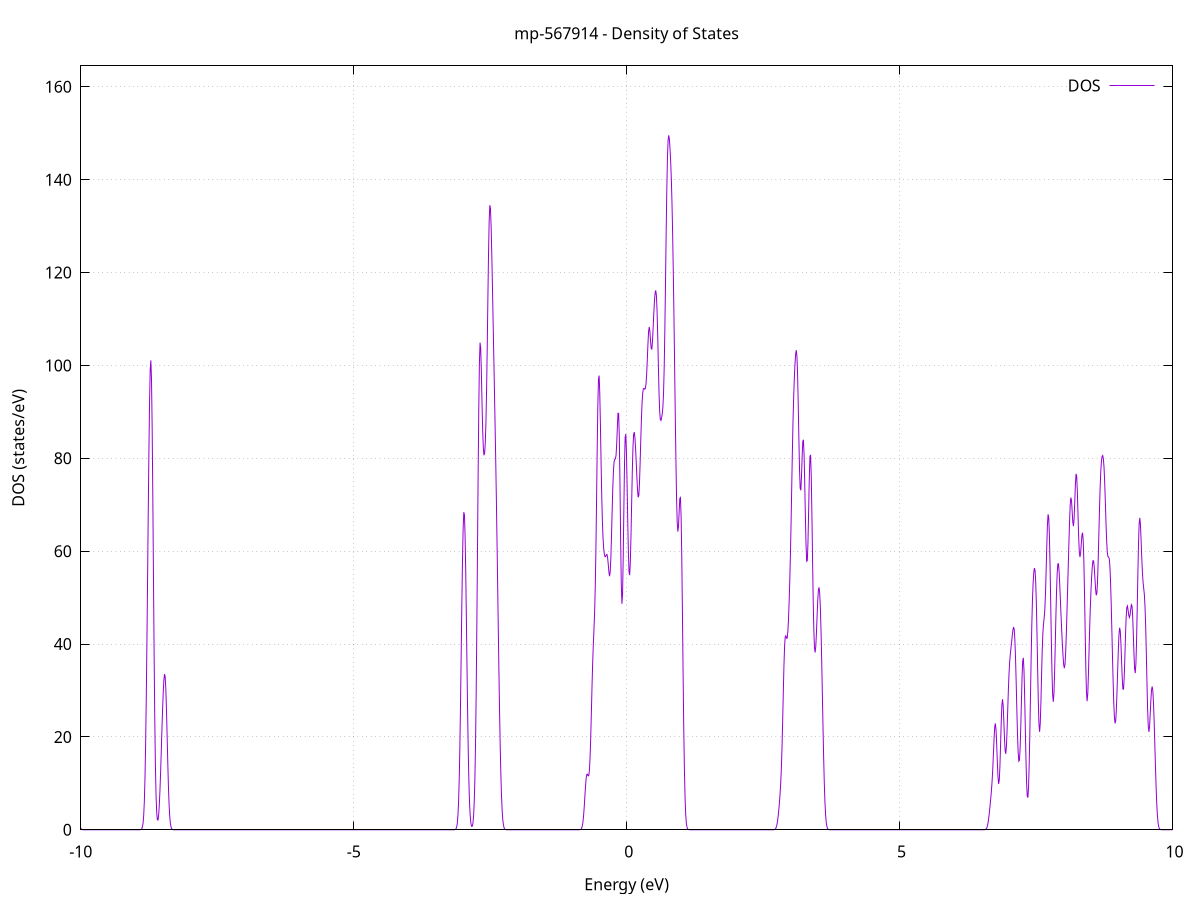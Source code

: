 set title 'mp-567914 - Density of States'
set xlabel 'Energy (eV)'
set ylabel 'DOS (states/eV)'
set grid
set xrange [-10:10]
set yrange [0:164.500]
set xzeroaxis lt -1
set terminal png size 800,600
set output 'mp-567914_dos_gnuplot.png'
plot '-' using 1:2 with lines title 'DOS'
-13.103100 0.000000
-13.091200 0.000000
-13.079300 0.000000
-13.067400 0.000000
-13.055500 0.000000
-13.043500 0.000000
-13.031600 0.000000
-13.019700 0.000000
-13.007800 0.000000
-12.995900 0.000000
-12.983900 0.000000
-12.972000 0.000000
-12.960100 0.000000
-12.948200 0.000000
-12.936300 0.000000
-12.924300 0.000000
-12.912400 0.000000
-12.900500 0.000000
-12.888600 0.000000
-12.876700 0.000000
-12.864700 0.000000
-12.852800 0.000000
-12.840900 0.000000
-12.829000 0.000000
-12.817100 0.000000
-12.805200 0.000000
-12.793200 0.000000
-12.781300 0.000000
-12.769400 0.000000
-12.757500 0.000000
-12.745600 0.000000
-12.733600 0.000000
-12.721700 0.000000
-12.709800 0.000000
-12.697900 0.000000
-12.686000 0.000000
-12.674000 0.000000
-12.662100 0.000000
-12.650200 0.000000
-12.638300 0.000000
-12.626400 0.000000
-12.614400 0.000000
-12.602500 0.000000
-12.590600 0.000000
-12.578700 0.000000
-12.566800 0.000000
-12.554800 0.000000
-12.542900 0.000000
-12.531000 0.000000
-12.519100 0.000000
-12.507200 0.000000
-12.495200 0.000000
-12.483300 0.000000
-12.471400 0.000000
-12.459500 0.000000
-12.447600 0.000000
-12.435600 0.000000
-12.423700 0.000000
-12.411800 0.000000
-12.399900 0.000000
-12.388000 0.000000
-12.376000 0.000000
-12.364100 0.000000
-12.352200 0.000000
-12.340300 0.000000
-12.328400 0.000000
-12.316400 0.000000
-12.304500 0.000000
-12.292600 0.000000
-12.280700 0.000000
-12.268800 0.000000
-12.256800 0.000000
-12.244900 0.000000
-12.233000 0.000000
-12.221100 0.000000
-12.209200 0.000000
-12.197300 0.000000
-12.185300 0.000100
-12.173400 0.000500
-12.161500 0.002400
-12.149600 0.009400
-12.137700 0.033400
-12.125700 0.106800
-12.113800 0.307000
-12.101900 0.795000
-12.090000 1.855900
-12.078100 3.910000
-12.066100 7.439600
-12.054200 12.793400
-12.042300 19.893600
-12.030400 27.981400
-12.018500 35.603800
-12.006500 40.976100
-11.994600 42.639700
-11.982700 40.096500
-11.970800 34.049300
-11.958900 26.090900
-11.946900 18.030000
-11.935000 11.245000
-11.923100 6.387000
-11.911200 3.493700
-11.899300 2.355000
-11.887300 2.912200
-11.875400 5.537800
-11.863500 11.107000
-11.851600 20.791700
-11.839700 35.530900
-11.827700 55.255400
-11.815800 78.173700
-11.803900 100.599000
-11.792000 117.704600
-11.780100 125.129900
-11.768100 120.754000
-11.756200 105.670500
-11.744300 83.756900
-11.732400 60.061300
-11.720500 38.920400
-11.708500 22.766400
-11.696600 12.008800
-11.684700 5.706700
-11.672800 2.441100
-11.660900 0.939200
-11.648900 0.324800
-11.637000 0.100900
-11.625100 0.028100
-11.613200 0.007000
-11.601300 0.001600
-11.589400 0.000300
-11.577400 0.000100
-11.565500 0.000000
-11.553600 0.000000
-11.541700 0.000000
-11.529800 0.000000
-11.517800 0.000000
-11.505900 0.000000
-11.494000 0.000000
-11.482100 0.000000
-11.470200 0.000000
-11.458200 0.000000
-11.446300 0.000000
-11.434400 0.000000
-11.422500 0.000000
-11.410600 0.000000
-11.398600 0.000000
-11.386700 0.000000
-11.374800 0.000000
-11.362900 0.000000
-11.351000 0.000000
-11.339000 0.000000
-11.327100 0.000000
-11.315200 0.000000
-11.303300 0.000000
-11.291400 0.000000
-11.279400 0.000000
-11.267500 0.000000
-11.255600 0.000000
-11.243700 0.000000
-11.231800 0.000000
-11.219800 0.000000
-11.207900 0.000000
-11.196000 0.000000
-11.184100 0.000000
-11.172200 0.000000
-11.160200 0.000000
-11.148300 0.000000
-11.136400 0.000000
-11.124500 0.000000
-11.112600 0.000000
-11.100600 0.000000
-11.088700 0.000000
-11.076800 0.000000
-11.064900 0.000000
-11.053000 0.000000
-11.041000 0.000000
-11.029100 0.000000
-11.017200 0.000000
-11.005300 0.000000
-10.993400 0.000000
-10.981500 0.000000
-10.969500 0.000000
-10.957600 0.000000
-10.945700 0.000000
-10.933800 0.000000
-10.921900 0.000000
-10.909900 0.000000
-10.898000 0.000000
-10.886100 0.000000
-10.874200 0.000000
-10.862300 0.000000
-10.850300 0.000000
-10.838400 0.000000
-10.826500 0.000000
-10.814600 0.000000
-10.802700 0.000000
-10.790700 0.000000
-10.778800 0.000000
-10.766900 0.000000
-10.755000 0.000000
-10.743100 0.000000
-10.731100 0.000000
-10.719200 0.000000
-10.707300 0.000000
-10.695400 0.000000
-10.683500 0.000000
-10.671500 0.000000
-10.659600 0.000000
-10.647700 0.000000
-10.635800 0.000000
-10.623900 0.000000
-10.611900 0.000000
-10.600000 0.000000
-10.588100 0.000000
-10.576200 0.000100
-10.564300 0.000300
-10.552300 0.001400
-10.540400 0.006100
-10.528500 0.024300
-10.516600 0.087100
-10.504700 0.280500
-10.492700 0.814500
-10.480800 2.132200
-10.468900 5.036100
-10.457000 10.741500
-10.445100 20.715800
-10.433100 36.188600
-10.421200 57.399200
-10.409300 82.924500
-10.397400 109.570000
-10.385500 133.100600
-10.373600 149.584700
-10.361600 156.709100
-10.349700 154.453700
-10.337800 144.941400
-10.325900 131.705700
-10.314000 118.748800
-10.302000 109.667700
-10.290100 106.990100
-10.278200 111.762700
-10.266300 123.355600
-10.254400 139.453000
-10.242400 156.336100
-10.230500 169.683400
-10.218600 175.945300
-10.206700 173.868600
-10.194800 165.303600
-10.182800 154.534500
-10.170900 146.166200
-10.159000 142.612100
-10.147100 142.676100
-10.135200 142.176800
-10.123200 136.312600
-10.111300 122.345200
-10.099400 101.003900
-10.087500 75.912600
-10.075600 51.636400
-10.063600 31.678900
-10.051700 17.492000
-10.039800 8.681000
-10.027900 3.868400
-10.016000 1.546800
-10.004000 0.554700
-9.992100 0.178300
-9.980200 0.051400
-9.968300 0.013200
-9.956400 0.003100
-9.944400 0.000600
-9.932500 0.000100
-9.920600 0.000000
-9.908700 0.000000
-9.896800 0.000000
-9.884800 0.000000
-9.872900 0.000000
-9.861000 0.000000
-9.849100 0.000000
-9.837200 0.000000
-9.825200 0.000000
-9.813300 0.000000
-9.801400 0.000000
-9.789500 0.000000
-9.777600 0.000000
-9.765700 0.000000
-9.753700 0.000000
-9.741800 0.000000
-9.729900 0.000000
-9.718000 0.000000
-9.706100 0.000000
-9.694100 0.000000
-9.682200 0.000000
-9.670300 0.000000
-9.658400 0.000000
-9.646500 0.000000
-9.634500 0.000000
-9.622600 0.000000
-9.610700 0.000000
-9.598800 0.000000
-9.586900 0.000000
-9.574900 0.000000
-9.563000 0.000000
-9.551100 0.000000
-9.539200 0.000000
-9.527300 0.000000
-9.515300 0.000000
-9.503400 0.000000
-9.491500 0.000000
-9.479600 0.000000
-9.467700 0.000000
-9.455700 0.000000
-9.443800 0.000000
-9.431900 0.000000
-9.420000 0.000000
-9.408100 0.000000
-9.396100 0.000000
-9.384200 0.000000
-9.372300 0.000000
-9.360400 0.000000
-9.348500 0.000000
-9.336500 0.000000
-9.324600 0.000000
-9.312700 0.000000
-9.300800 0.000000
-9.288900 0.000000
-9.276900 0.000000
-9.265000 0.000000
-9.253100 0.000000
-9.241200 0.000000
-9.229300 0.000000
-9.217300 0.000000
-9.205400 0.000000
-9.193500 0.000000
-9.181600 0.000000
-9.169700 0.000000
-9.157800 0.000000
-9.145800 0.000000
-9.133900 0.000000
-9.122000 0.000000
-9.110100 0.000000
-9.098200 0.000000
-9.086200 0.000000
-9.074300 0.000000
-9.062400 0.000000
-9.050500 0.000000
-9.038600 0.000000
-9.026600 0.000000
-9.014700 0.000000
-9.002800 0.000000
-8.990900 0.000000
-8.979000 0.000000
-8.967000 0.000000
-8.955100 0.000100
-8.943200 0.000300
-8.931300 0.001300
-8.919400 0.005600
-8.907400 0.020800
-8.895500 0.069500
-8.883600 0.208800
-8.871700 0.565200
-8.859800 1.379600
-8.847800 3.044900
-8.835900 6.096000
-8.824000 11.115300
-8.812100 18.552600
-8.800200 28.519700
-8.788200 40.667600
-8.776300 54.214100
-8.764400 68.090200
-8.752500 81.080800
-8.740600 91.864700
-8.728600 99.005200
-8.716700 101.081500
-8.704800 97.096300
-8.692900 87.039200
-8.681000 72.229600
-8.669000 55.096600
-8.657100 38.409200
-8.645200 24.365400
-8.633300 14.037200
-8.621400 7.388100
-8.609400 3.711900
-8.597500 2.159900
-8.585600 2.094800
-8.573700 3.189900
-8.561800 5.334100
-8.549900 8.456500
-8.537900 12.385000
-8.526000 16.810700
-8.514100 21.354800
-8.502200 25.655600
-8.490300 29.381200
-8.478300 32.159700
-8.466400 33.530200
-8.454500 33.033200
-8.442600 30.443100
-8.430700 25.989700
-8.418700 20.383800
-8.406800 14.592100
-8.394900 9.487800
-8.383000 5.582700
-8.371100 2.964500
-8.359100 1.417800
-8.347200 0.609700
-8.335300 0.235500
-8.323400 0.081600
-8.311500 0.025300
-8.299500 0.007100
-8.287600 0.001800
-8.275700 0.000400
-8.263800 0.000100
-8.251900 0.000000
-8.239900 0.000000
-8.228000 0.000000
-8.216100 0.000000
-8.204200 0.000000
-8.192300 0.000000
-8.180300 0.000000
-8.168400 0.000000
-8.156500 0.000000
-8.144600 0.000000
-8.132700 0.000000
-8.120700 0.000000
-8.108800 0.000000
-8.096900 0.000000
-8.085000 0.000000
-8.073100 0.000000
-8.061100 0.000000
-8.049200 0.000000
-8.037300 0.000000
-8.025400 0.000000
-8.013500 0.000000
-8.001500 0.000000
-7.989600 0.000000
-7.977700 0.000000
-7.965800 0.000000
-7.953900 0.000000
-7.941900 0.000000
-7.930000 0.000000
-7.918100 0.000000
-7.906200 0.000000
-7.894300 0.000000
-7.882400 0.000000
-7.870400 0.000000
-7.858500 0.000000
-7.846600 0.000000
-7.834700 0.000000
-7.822800 0.000000
-7.810800 0.000000
-7.798900 0.000000
-7.787000 0.000000
-7.775100 0.000000
-7.763200 0.000000
-7.751200 0.000000
-7.739300 0.000000
-7.727400 0.000000
-7.715500 0.000000
-7.703600 0.000000
-7.691600 0.000000
-7.679700 0.000000
-7.667800 0.000000
-7.655900 0.000000
-7.644000 0.000000
-7.632000 0.000000
-7.620100 0.000000
-7.608200 0.000000
-7.596300 0.000000
-7.584400 0.000000
-7.572400 0.000000
-7.560500 0.000000
-7.548600 0.000000
-7.536700 0.000000
-7.524800 0.000000
-7.512800 0.000000
-7.500900 0.000000
-7.489000 0.000000
-7.477100 0.000000
-7.465200 0.000000
-7.453200 0.000000
-7.441300 0.000000
-7.429400 0.000000
-7.417500 0.000000
-7.405600 0.000000
-7.393600 0.000000
-7.381700 0.000000
-7.369800 0.000000
-7.357900 0.000000
-7.346000 0.000000
-7.334000 0.000000
-7.322100 0.000000
-7.310200 0.000000
-7.298300 0.000000
-7.286400 0.000000
-7.274500 0.000000
-7.262500 0.000000
-7.250600 0.000000
-7.238700 0.000000
-7.226800 0.000000
-7.214900 0.000000
-7.202900 0.000000
-7.191000 0.000000
-7.179100 0.000000
-7.167200 0.000000
-7.155300 0.000000
-7.143300 0.000000
-7.131400 0.000000
-7.119500 0.000000
-7.107600 0.000000
-7.095700 0.000000
-7.083700 0.000000
-7.071800 0.000000
-7.059900 0.000000
-7.048000 0.000000
-7.036100 0.000000
-7.024100 0.000000
-7.012200 0.000000
-7.000300 0.000000
-6.988400 0.000000
-6.976500 0.000000
-6.964500 0.000000
-6.952600 0.000000
-6.940700 0.000000
-6.928800 0.000000
-6.916900 0.000000
-6.904900 0.000000
-6.893000 0.000000
-6.881100 0.000000
-6.869200 0.000000
-6.857300 0.000000
-6.845300 0.000000
-6.833400 0.000000
-6.821500 0.000000
-6.809600 0.000000
-6.797700 0.000000
-6.785700 0.000000
-6.773800 0.000000
-6.761900 0.000000
-6.750000 0.000000
-6.738100 0.000000
-6.726100 0.000000
-6.714200 0.000000
-6.702300 0.000000
-6.690400 0.000000
-6.678500 0.000000
-6.666600 0.000000
-6.654600 0.000000
-6.642700 0.000000
-6.630800 0.000000
-6.618900 0.000000
-6.607000 0.000000
-6.595000 0.000000
-6.583100 0.000000
-6.571200 0.000000
-6.559300 0.000000
-6.547400 0.000000
-6.535400 0.000000
-6.523500 0.000000
-6.511600 0.000000
-6.499700 0.000000
-6.487800 0.000000
-6.475800 0.000000
-6.463900 0.000000
-6.452000 0.000000
-6.440100 0.000000
-6.428200 0.000000
-6.416200 0.000000
-6.404300 0.000000
-6.392400 0.000000
-6.380500 0.000000
-6.368600 0.000000
-6.356600 0.000000
-6.344700 0.000000
-6.332800 0.000000
-6.320900 0.000000
-6.309000 0.000000
-6.297000 0.000000
-6.285100 0.000000
-6.273200 0.000000
-6.261300 0.000000
-6.249400 0.000000
-6.237400 0.000000
-6.225500 0.000000
-6.213600 0.000000
-6.201700 0.000000
-6.189800 0.000000
-6.177800 0.000000
-6.165900 0.000000
-6.154000 0.000000
-6.142100 0.000000
-6.130200 0.000000
-6.118200 0.000000
-6.106300 0.000000
-6.094400 0.000000
-6.082500 0.000000
-6.070600 0.000000
-6.058700 0.000000
-6.046700 0.000000
-6.034800 0.000000
-6.022900 0.000000
-6.011000 0.000000
-5.999100 0.000000
-5.987100 0.000000
-5.975200 0.000000
-5.963300 0.000000
-5.951400 0.000000
-5.939500 0.000000
-5.927500 0.000000
-5.915600 0.000000
-5.903700 0.000000
-5.891800 0.000000
-5.879900 0.000000
-5.867900 0.000000
-5.856000 0.000000
-5.844100 0.000000
-5.832200 0.000000
-5.820300 0.000000
-5.808300 0.000000
-5.796400 0.000000
-5.784500 0.000000
-5.772600 0.000000
-5.760700 0.000000
-5.748700 0.000000
-5.736800 0.000000
-5.724900 0.000000
-5.713000 0.000000
-5.701100 0.000000
-5.689100 0.000000
-5.677200 0.000000
-5.665300 0.000000
-5.653400 0.000000
-5.641500 0.000000
-5.629500 0.000000
-5.617600 0.000000
-5.605700 0.000000
-5.593800 0.000000
-5.581900 0.000000
-5.569900 0.000000
-5.558000 0.000000
-5.546100 0.000000
-5.534200 0.000000
-5.522300 0.000000
-5.510300 0.000000
-5.498400 0.000000
-5.486500 0.000000
-5.474600 0.000000
-5.462700 0.000000
-5.450800 0.000000
-5.438800 0.000000
-5.426900 0.000000
-5.415000 0.000000
-5.403100 0.000000
-5.391200 0.000000
-5.379200 0.000000
-5.367300 0.000000
-5.355400 0.000000
-5.343500 0.000000
-5.331600 0.000000
-5.319600 0.000000
-5.307700 0.000000
-5.295800 0.000000
-5.283900 0.000000
-5.272000 0.000000
-5.260000 0.000000
-5.248100 0.000000
-5.236200 0.000000
-5.224300 0.000000
-5.212400 0.000000
-5.200400 0.000000
-5.188500 0.000000
-5.176600 0.000000
-5.164700 0.000000
-5.152800 0.000000
-5.140800 0.000000
-5.128900 0.000000
-5.117000 0.000000
-5.105100 0.000000
-5.093200 0.000000
-5.081200 0.000000
-5.069300 0.000000
-5.057400 0.000000
-5.045500 0.000000
-5.033600 0.000000
-5.021600 0.000000
-5.009700 0.000000
-4.997800 0.000000
-4.985900 0.000000
-4.974000 0.000000
-4.962000 0.000000
-4.950100 0.000000
-4.938200 0.000000
-4.926300 0.000000
-4.914400 0.000000
-4.902400 0.000000
-4.890500 0.000000
-4.878600 0.000000
-4.866700 0.000000
-4.854800 0.000000
-4.842900 0.000000
-4.830900 0.000000
-4.819000 0.000000
-4.807100 0.000000
-4.795200 0.000000
-4.783300 0.000000
-4.771300 0.000000
-4.759400 0.000000
-4.747500 0.000000
-4.735600 0.000000
-4.723700 0.000000
-4.711700 0.000000
-4.699800 0.000000
-4.687900 0.000000
-4.676000 0.000000
-4.664100 0.000000
-4.652100 0.000000
-4.640200 0.000000
-4.628300 0.000000
-4.616400 0.000000
-4.604500 0.000000
-4.592500 0.000000
-4.580600 0.000000
-4.568700 0.000000
-4.556800 0.000000
-4.544900 0.000000
-4.532900 0.000000
-4.521000 0.000000
-4.509100 0.000000
-4.497200 0.000000
-4.485300 0.000000
-4.473300 0.000000
-4.461400 0.000000
-4.449500 0.000000
-4.437600 0.000000
-4.425700 0.000000
-4.413700 0.000000
-4.401800 0.000000
-4.389900 0.000000
-4.378000 0.000000
-4.366100 0.000000
-4.354100 0.000000
-4.342200 0.000000
-4.330300 0.000000
-4.318400 0.000000
-4.306500 0.000000
-4.294500 0.000000
-4.282600 0.000000
-4.270700 0.000000
-4.258800 0.000000
-4.246900 0.000000
-4.235000 0.000000
-4.223000 0.000000
-4.211100 0.000000
-4.199200 0.000000
-4.187300 0.000000
-4.175400 0.000000
-4.163400 0.000000
-4.151500 0.000000
-4.139600 0.000000
-4.127700 0.000000
-4.115800 0.000000
-4.103800 0.000000
-4.091900 0.000000
-4.080000 0.000000
-4.068100 0.000000
-4.056200 0.000000
-4.044200 0.000000
-4.032300 0.000000
-4.020400 0.000000
-4.008500 0.000000
-3.996600 0.000000
-3.984600 0.000000
-3.972700 0.000000
-3.960800 0.000000
-3.948900 0.000000
-3.937000 0.000000
-3.925000 0.000000
-3.913100 0.000000
-3.901200 0.000000
-3.889300 0.000000
-3.877400 0.000000
-3.865400 0.000000
-3.853500 0.000000
-3.841600 0.000000
-3.829700 0.000000
-3.817800 0.000000
-3.805800 0.000000
-3.793900 0.000000
-3.782000 0.000000
-3.770100 0.000000
-3.758200 0.000000
-3.746200 0.000000
-3.734300 0.000000
-3.722400 0.000000
-3.710500 0.000000
-3.698600 0.000000
-3.686600 0.000000
-3.674700 0.000000
-3.662800 0.000000
-3.650900 0.000000
-3.639000 0.000000
-3.627100 0.000000
-3.615100 0.000000
-3.603200 0.000000
-3.591300 0.000000
-3.579400 0.000000
-3.567500 0.000000
-3.555500 0.000000
-3.543600 0.000000
-3.531700 0.000000
-3.519800 0.000000
-3.507900 0.000000
-3.495900 0.000000
-3.484000 0.000000
-3.472100 0.000000
-3.460200 0.000000
-3.448300 0.000000
-3.436300 0.000000
-3.424400 0.000000
-3.412500 0.000000
-3.400600 0.000000
-3.388700 0.000000
-3.376700 0.000000
-3.364800 0.000000
-3.352900 0.000000
-3.341000 0.000000
-3.329100 0.000000
-3.317100 0.000000
-3.305200 0.000000
-3.293300 0.000000
-3.281400 0.000000
-3.269500 0.000000
-3.257500 0.000000
-3.245600 0.000000
-3.233700 0.000000
-3.221800 0.000000
-3.209900 0.000000
-3.197900 0.000100
-3.186000 0.000300
-3.174100 0.001300
-3.162200 0.005300
-3.150300 0.020100
-3.138300 0.068100
-3.126400 0.206500
-3.114500 0.562700
-3.102600 1.380000
-3.090700 3.051000
-3.078700 6.095200
-3.066800 11.036800
-3.054900 18.184200
-3.043000 27.392100
-3.031100 37.942700
-3.019200 48.639900
-3.007200 58.083800
-2.995300 64.985100
-2.983400 68.388800
-2.971500 67.793300
-2.959600 63.227700
-2.947600 55.306300
-2.935700 45.185000
-2.923800 34.336200
-2.911900 24.181200
-2.900000 15.736900
-2.888000 9.443700
-2.876100 5.220200
-2.864200 2.668600
-2.852300 1.307100
-2.840400 0.743200
-2.828400 0.769300
-2.816500 1.402800
-2.804600 2.899800
-2.792700 5.748000
-2.780800 10.616500
-2.768800 18.217900
-2.756900 29.052700
-2.745000 43.062900
-2.733100 59.319500
-2.721200 75.950500
-2.709200 90.481800
-2.697300 100.577700
-2.685400 104.901000
-2.673500 103.663600
-2.661600 98.540800
-2.649600 91.955700
-2.637700 86.106100
-2.625800 82.258100
-2.613900 80.662600
-2.602000 81.049600
-2.590000 83.274500
-2.578100 87.607200
-2.566200 94.438500
-2.554300 103.642400
-2.542400 114.124400
-2.530400 123.973800
-2.518500 131.185600
-2.506600 134.494900
-2.494700 133.790300
-2.482800 129.906600
-2.470800 124.035900
-2.458900 117.191600
-2.447000 109.989000
-2.435100 102.698500
-2.423200 95.371900
-2.411300 87.912500
-2.399300 80.117200
-2.387400 71.765000
-2.375500 62.753800
-2.363600 53.203700
-2.351700 43.458600
-2.339700 33.993300
-2.327800 25.295600
-2.315900 17.774000
-2.304000 11.695400
-2.292100 7.145800
-2.280100 4.021800
-2.268200 2.070500
-2.256300 0.969500
-2.244400 0.411000
-2.232500 0.157200
-2.220500 0.054100
-2.208600 0.016700
-2.196700 0.004600
-2.184800 0.001200
-2.172900 0.000300
-2.160900 0.000100
-2.149000 0.000000
-2.137100 0.000000
-2.125200 0.000000
-2.113300 0.000000
-2.101300 0.000000
-2.089400 0.000000
-2.077500 0.000000
-2.065600 0.000000
-2.053700 0.000000
-2.041700 0.000000
-2.029800 0.000000
-2.017900 0.000000
-2.006000 0.000000
-1.994100 0.000000
-1.982100 0.000000
-1.970200 0.000000
-1.958300 0.000000
-1.946400 0.000000
-1.934500 0.000000
-1.922500 0.000000
-1.910600 0.000000
-1.898700 0.000000
-1.886800 0.000000
-1.874900 0.000000
-1.862900 0.000000
-1.851000 0.000000
-1.839100 0.000000
-1.827200 0.000000
-1.815300 0.000000
-1.803400 0.000000
-1.791400 0.000000
-1.779500 0.000000
-1.767600 0.000000
-1.755700 0.000000
-1.743800 0.000000
-1.731800 0.000000
-1.719900 0.000000
-1.708000 0.000000
-1.696100 0.000000
-1.684200 0.000000
-1.672200 0.000000
-1.660300 0.000000
-1.648400 0.000000
-1.636500 0.000000
-1.624600 0.000000
-1.612600 0.000000
-1.600700 0.000000
-1.588800 0.000000
-1.576900 0.000000
-1.565000 0.000000
-1.553000 0.000000
-1.541100 0.000000
-1.529200 0.000000
-1.517300 0.000000
-1.505400 0.000000
-1.493400 0.000000
-1.481500 0.000000
-1.469600 0.000000
-1.457700 0.000000
-1.445800 0.000000
-1.433800 0.000000
-1.421900 0.000000
-1.410000 0.000000
-1.398100 0.000000
-1.386200 0.000000
-1.374200 0.000000
-1.362300 0.000000
-1.350400 0.000000
-1.338500 0.000000
-1.326600 0.000000
-1.314600 0.000000
-1.302700 0.000000
-1.290800 0.000000
-1.278900 0.000000
-1.267000 0.000000
-1.255000 0.000000
-1.243100 0.000000
-1.231200 0.000000
-1.219300 0.000000
-1.207400 0.000000
-1.195400 0.000000
-1.183500 0.000000
-1.171600 0.000000
-1.159700 0.000000
-1.147800 0.000000
-1.135900 0.000000
-1.123900 0.000000
-1.112000 0.000000
-1.100100 0.000000
-1.088200 0.000000
-1.076300 0.000000
-1.064300 0.000000
-1.052400 0.000000
-1.040500 0.000000
-1.028600 0.000000
-1.016700 0.000000
-1.004700 0.000000
-0.992800 0.000000
-0.980900 0.000000
-0.969000 0.000000
-0.957100 0.000000
-0.945100 0.000000
-0.933200 0.000000
-0.921300 0.000000
-0.909400 0.000000
-0.897500 0.000200
-0.885500 0.000900
-0.873600 0.003700
-0.861700 0.013500
-0.849800 0.043500
-0.837900 0.125900
-0.825900 0.325500
-0.814000 0.751500
-0.802100 1.550900
-0.790200 2.860700
-0.778300 4.718200
-0.766300 6.964800
-0.754400 9.219700
-0.742500 10.991700
-0.730600 11.914200
-0.718700 11.982000
-0.706700 11.633800
-0.694800 11.613200
-0.682900 12.676700
-0.671000 15.301900
-0.659100 19.509600
-0.647100 24.840100
-0.635200 30.485700
-0.623300 35.587600
-0.611400 39.658400
-0.599500 42.959400
-0.587500 46.557700
-0.575600 51.878000
-0.563700 59.881600
-0.551800 70.324800
-0.539900 81.585900
-0.528000 91.228400
-0.516000 97.011200
-0.504100 97.805400
-0.492200 93.969400
-0.480300 87.068000
-0.468400 79.150000
-0.456400 71.968200
-0.444500 66.483400
-0.432600 62.818100
-0.420700 60.587800
-0.408800 59.342200
-0.396800 58.815200
-0.384900 58.855400
-0.373000 59.183300
-0.361100 59.290200
-0.349200 58.664100
-0.337200 57.211100
-0.325300 55.506600
-0.313400 54.603000
-0.301500 55.474700
-0.289600 58.478200
-0.277600 63.176700
-0.265700 68.578700
-0.253800 73.563600
-0.241900 77.251500
-0.230000 79.249700
-0.218000 79.811500
-0.206100 79.850500
-0.194200 80.621000
-0.182300 82.990200
-0.170400 86.619900
-0.158400 89.694000
-0.146500 89.647500
-0.134600 84.659100
-0.122700 74.992000
-0.110800 63.252700
-0.098800 53.336000
-0.086900 48.670500
-0.075000 50.729800
-0.063100 58.497300
-0.051200 69.015000
-0.039200 78.654000
-0.027300 84.491500
-0.015400 85.210300
-0.003500 81.231800
0.008400 74.212900
0.020400 66.306400
0.032300 59.541400
0.044200 55.446900
0.056100 54.851400
0.068000 57.777300
0.079900 63.445400
0.091900 70.458600
0.103800 77.192800
0.115700 82.297500
0.127600 85.093700
0.139500 85.648200
0.151500 84.492000
0.163400 82.213000
0.175300 79.253300
0.187200 76.035100
0.199100 73.196400
0.211100 71.595600
0.223000 71.979700
0.234900 74.561200
0.246800 78.845200
0.258700 83.837500
0.270700 88.469900
0.282600 91.981800
0.294500 94.093900
0.306400 94.969000
0.318300 95.046600
0.330300 94.870200
0.342200 94.989700
0.354100 95.907600
0.366000 97.956700
0.377900 101.059600
0.389900 104.540900
0.401800 107.279800
0.413700 108.283100
0.425600 107.355300
0.437500 105.339300
0.449500 103.669300
0.461400 103.520200
0.473300 105.172400
0.485200 108.022400
0.497100 111.127600
0.509100 113.762900
0.521000 115.545500
0.532900 116.158600
0.544800 115.113600
0.556700 111.937700
0.568700 106.696000
0.580600 100.333700
0.592500 94.400200
0.604400 90.255200
0.616300 88.350200
0.628300 88.146600
0.640200 88.720700
0.652100 89.568800
0.664000 91.020100
0.675900 94.010600
0.687800 99.436500
0.699800 107.530600
0.711700 117.600700
0.723600 128.207600
0.735500 137.659600
0.747400 144.604200
0.759400 148.469500
0.771300 149.545100
0.783200 148.652300
0.795100 146.598100
0.807000 143.753100
0.819000 139.987600
0.830900 134.931300
0.842800 128.310200
0.854700 120.126400
0.866600 110.640700
0.878600 100.294900
0.890500 89.714400
0.902400 79.772900
0.914300 71.566100
0.926200 66.168300
0.938200 64.206600
0.950100 65.434400
0.962000 68.538500
0.973900 71.358100
0.985800 71.548100
0.997800 67.472800
1.009700 58.904300
1.021600 47.118200
1.033500 34.303600
1.045400 22.627700
1.057400 13.481300
1.069300 7.238400
1.081200 3.496700
1.093100 1.517800
1.105000 0.591500
1.117000 0.206800
1.128900 0.064800
1.140800 0.018200
1.152700 0.004600
1.164600 0.001000
1.176600 0.000200
1.188500 0.000000
1.200400 0.000000
1.212300 0.000000
1.224200 0.000000
1.236200 0.000000
1.248100 0.000000
1.260000 0.000000
1.271900 0.000000
1.283800 0.000000
1.295700 0.000000
1.307700 0.000000
1.319600 0.000000
1.331500 0.000000
1.343400 0.000000
1.355300 0.000000
1.367300 0.000000
1.379200 0.000000
1.391100 0.000000
1.403000 0.000000
1.414900 0.000000
1.426900 0.000000
1.438800 0.000000
1.450700 0.000000
1.462600 0.000000
1.474500 0.000000
1.486500 0.000000
1.498400 0.000000
1.510300 0.000000
1.522200 0.000000
1.534100 0.000000
1.546100 0.000000
1.558000 0.000000
1.569900 0.000000
1.581800 0.000000
1.593700 0.000000
1.605700 0.000000
1.617600 0.000000
1.629500 0.000000
1.641400 0.000000
1.653300 0.000000
1.665300 0.000000
1.677200 0.000000
1.689100 0.000000
1.701000 0.000000
1.712900 0.000000
1.724900 0.000000
1.736800 0.000000
1.748700 0.000000
1.760600 0.000000
1.772500 0.000000
1.784500 0.000000
1.796400 0.000000
1.808300 0.000000
1.820200 0.000000
1.832100 0.000000
1.844100 0.000000
1.856000 0.000000
1.867900 0.000000
1.879800 0.000000
1.891700 0.000000
1.903600 0.000000
1.915600 0.000000
1.927500 0.000000
1.939400 0.000000
1.951300 0.000000
1.963200 0.000000
1.975200 0.000000
1.987100 0.000000
1.999000 0.000000
2.010900 0.000000
2.022800 0.000000
2.034800 0.000000
2.046700 0.000000
2.058600 0.000000
2.070500 0.000000
2.082400 0.000000
2.094400 0.000000
2.106300 0.000000
2.118200 0.000000
2.130100 0.000000
2.142000 0.000000
2.154000 0.000000
2.165900 0.000000
2.177800 0.000000
2.189700 0.000000
2.201600 0.000000
2.213600 0.000000
2.225500 0.000000
2.237400 0.000000
2.249300 0.000000
2.261200 0.000000
2.273200 0.000000
2.285100 0.000000
2.297000 0.000000
2.308900 0.000000
2.320800 0.000000
2.332800 0.000000
2.344700 0.000000
2.356600 0.000000
2.368500 0.000000
2.380400 0.000000
2.392400 0.000000
2.404300 0.000000
2.416200 0.000000
2.428100 0.000000
2.440000 0.000000
2.452000 0.000000
2.463900 0.000000
2.475800 0.000000
2.487700 0.000000
2.499600 0.000000
2.511500 0.000000
2.523500 0.000000
2.535400 0.000000
2.547300 0.000000
2.559200 0.000000
2.571100 0.000000
2.583100 0.000000
2.595000 0.000000
2.606900 0.000000
2.618800 0.000000
2.630700 0.000000
2.642700 0.000000
2.654600 0.000100
2.666500 0.000600
2.678400 0.002500
2.690300 0.008900
2.702300 0.028100
2.714200 0.079300
2.726100 0.199900
2.738000 0.451000
2.749900 0.912000
2.761900 1.657000
2.773800 2.719700
2.785700 4.072700
2.797600 5.661500
2.809500 7.504800
2.821500 9.802700
2.833400 12.939600
2.845300 17.292900
2.857200 22.899500
2.869100 29.196700
2.881100 35.087000
2.893000 39.398700
2.904900 41.516300
2.916800 41.765400
2.928700 41.254300
2.940700 41.252400
2.952600 42.540600
2.964500 45.197700
2.976400 48.925400
2.988300 53.548800
3.000300 59.198500
3.012200 66.007200
3.024100 73.662300
3.036000 81.315100
3.047900 88.005500
3.059900 93.234300
3.071800 97.149900
3.083700 100.170300
3.095600 102.387900
3.107500 103.291300
3.119400 102.045100
3.131400 98.112100
3.143300 91.785300
3.155200 84.322400
3.167100 77.620200
3.179000 73.540900
3.191000 73.112000
3.202900 75.946400
3.214800 80.258200
3.226700 83.601900
3.238600 83.991700
3.250600 80.760400
3.262500 74.701200
3.274400 67.566600
3.286300 61.366300
3.298200 57.822300
3.310200 58.000800
3.322100 61.981500
3.334000 68.611300
3.345900 75.625400
3.357800 80.342700
3.369800 80.734000
3.381700 76.289700
3.393600 68.165400
3.405500 58.540400
3.417400 49.636000
3.429400 42.974500
3.441300 39.179000
3.453200 38.180600
3.465100 39.503000
3.477000 42.420700
3.489000 46.030100
3.500900 49.368400
3.512800 51.606200
3.524700 52.208100
3.536600 50.959700
3.548600 47.879900
3.560500 43.131400
3.572400 37.013700
3.584300 30.009300
3.596200 22.781700
3.608200 16.057100
3.620100 10.430200
3.632000 6.206200
3.643900 3.366300
3.655800 1.658100
3.667800 0.739400
3.679700 0.297800
3.691600 0.108100
3.703500 0.035300
3.715400 0.010400
3.727300 0.002700
3.739300 0.000600
3.751200 0.000100
3.763100 0.000000
3.775000 0.000000
3.786900 0.000000
3.798900 0.000000
3.810800 0.000000
3.822700 0.000000
3.834600 0.000000
3.846500 0.000000
3.858500 0.000000
3.870400 0.000000
3.882300 0.000000
3.894200 0.000000
3.906100 0.000000
3.918100 0.000000
3.930000 0.000000
3.941900 0.000000
3.953800 0.000000
3.965700 0.000000
3.977700 0.000000
3.989600 0.000000
4.001500 0.000000
4.013400 0.000000
4.025300 0.000000
4.037300 0.000000
4.049200 0.000000
4.061100 0.000000
4.073000 0.000000
4.084900 0.000000
4.096900 0.000000
4.108800 0.000000
4.120700 0.000000
4.132600 0.000000
4.144500 0.000000
4.156500 0.000000
4.168400 0.000000
4.180300 0.000000
4.192200 0.000000
4.204100 0.000000
4.216100 0.000000
4.228000 0.000000
4.239900 0.000000
4.251800 0.000000
4.263700 0.000000
4.275700 0.000000
4.287600 0.000000
4.299500 0.000000
4.311400 0.000000
4.323300 0.000000
4.335200 0.000000
4.347200 0.000000
4.359100 0.000000
4.371000 0.000000
4.382900 0.000000
4.394800 0.000000
4.406800 0.000000
4.418700 0.000000
4.430600 0.000000
4.442500 0.000000
4.454400 0.000000
4.466400 0.000000
4.478300 0.000000
4.490200 0.000000
4.502100 0.000000
4.514000 0.000000
4.526000 0.000000
4.537900 0.000000
4.549800 0.000000
4.561700 0.000000
4.573600 0.000000
4.585600 0.000000
4.597500 0.000000
4.609400 0.000000
4.621300 0.000000
4.633200 0.000000
4.645200 0.000000
4.657100 0.000000
4.669000 0.000000
4.680900 0.000000
4.692800 0.000000
4.704800 0.000000
4.716700 0.000000
4.728600 0.000000
4.740500 0.000000
4.752400 0.000000
4.764400 0.000000
4.776300 0.000000
4.788200 0.000000
4.800100 0.000000
4.812000 0.000000
4.824000 0.000000
4.835900 0.000000
4.847800 0.000000
4.859700 0.000000
4.871600 0.000000
4.883600 0.000000
4.895500 0.000000
4.907400 0.000000
4.919300 0.000000
4.931200 0.000000
4.943100 0.000000
4.955100 0.000000
4.967000 0.000000
4.978900 0.000000
4.990800 0.000000
5.002700 0.000000
5.014700 0.000000
5.026600 0.000000
5.038500 0.000000
5.050400 0.000000
5.062300 0.000000
5.074300 0.000000
5.086200 0.000000
5.098100 0.000000
5.110000 0.000000
5.121900 0.000000
5.133900 0.000000
5.145800 0.000000
5.157700 0.000000
5.169600 0.000000
5.181500 0.000000
5.193500 0.000000
5.205400 0.000000
5.217300 0.000000
5.229200 0.000000
5.241100 0.000000
5.253100 0.000000
5.265000 0.000000
5.276900 0.000000
5.288800 0.000000
5.300700 0.000000
5.312700 0.000000
5.324600 0.000000
5.336500 0.000000
5.348400 0.000000
5.360300 0.000000
5.372300 0.000000
5.384200 0.000000
5.396100 0.000000
5.408000 0.000000
5.419900 0.000000
5.431900 0.000000
5.443800 0.000000
5.455700 0.000000
5.467600 0.000000
5.479500 0.000000
5.491500 0.000000
5.503400 0.000000
5.515300 0.000000
5.527200 0.000000
5.539100 0.000000
5.551000 0.000000
5.563000 0.000000
5.574900 0.000000
5.586800 0.000000
5.598700 0.000000
5.610600 0.000000
5.622600 0.000000
5.634500 0.000000
5.646400 0.000000
5.658300 0.000000
5.670200 0.000000
5.682200 0.000000
5.694100 0.000000
5.706000 0.000000
5.717900 0.000000
5.729800 0.000000
5.741800 0.000000
5.753700 0.000000
5.765600 0.000000
5.777500 0.000000
5.789400 0.000000
5.801400 0.000000
5.813300 0.000000
5.825200 0.000000
5.837100 0.000000
5.849000 0.000000
5.861000 0.000000
5.872900 0.000000
5.884800 0.000000
5.896700 0.000000
5.908600 0.000000
5.920600 0.000000
5.932500 0.000000
5.944400 0.000000
5.956300 0.000000
5.968200 0.000000
5.980200 0.000000
5.992100 0.000000
6.004000 0.000000
6.015900 0.000000
6.027800 0.000000
6.039800 0.000000
6.051700 0.000000
6.063600 0.000000
6.075500 0.000000
6.087400 0.000000
6.099400 0.000000
6.111300 0.000000
6.123200 0.000000
6.135100 0.000000
6.147000 0.000000
6.159000 0.000000
6.170900 0.000000
6.182800 0.000000
6.194700 0.000000
6.206600 0.000000
6.218500 0.000000
6.230500 0.000000
6.242400 0.000000
6.254300 0.000000
6.266200 0.000000
6.278100 0.000000
6.290100 0.000000
6.302000 0.000000
6.313900 0.000000
6.325800 0.000000
6.337700 0.000000
6.349700 0.000000
6.361600 0.000000
6.373500 0.000000
6.385400 0.000000
6.397300 0.000000
6.409300 0.000000
6.421200 0.000000
6.433100 0.000000
6.445000 0.000000
6.456900 0.000000
6.468900 0.000000
6.480800 0.000000
6.492700 0.000000
6.504600 0.000000
6.516500 0.000200
6.528500 0.000700
6.540400 0.002700
6.552300 0.009500
6.564200 0.029900
6.576100 0.083800
6.588100 0.209900
6.600000 0.470000
6.611900 0.942100
6.623800 1.694100
6.635700 2.742900
6.647700 4.028300
6.659600 5.439700
6.671500 6.908800
6.683400 8.515100
6.695300 10.499500
6.707300 13.106900
6.719200 16.310300
6.731100 19.609200
6.743000 22.107700
6.754900 22.904600
6.766900 21.586300
6.778800 18.508200
6.790700 14.694000
6.802600 11.441900
6.814500 9.877000
6.826400 10.629800
6.838400 13.670800
6.850300 18.275600
6.862200 23.152900
6.874100 26.809000
6.886000 28.102200
6.898000 26.749100
6.909900 23.481700
6.921800 19.731600
6.933700 17.016900
6.945600 16.362000
6.957600 18.010600
6.969500 21.480100
6.981400 25.851600
6.993300 30.147200
7.005200 33.665900
7.017200 36.172000
7.029100 37.870100
7.041000 39.186000
7.052900 40.479600
7.064800 41.843600
7.076800 43.056900
7.088700 43.658000
7.100600 43.088000
7.112500 40.893400
7.124400 36.966600
7.136400 31.703600
7.148300 25.942700
7.160200 20.684700
7.172100 16.782200
7.184000 14.789600
7.196000 14.987000
7.207900 17.415300
7.219800 21.785600
7.231700 27.312800
7.243600 32.684500
7.255600 36.341200
7.267500 37.025100
7.279400 34.318900
7.291300 28.842500
7.303200 21.981800
7.315200 15.325700
7.327100 10.158000
7.339000 7.248300
7.350900 6.931900
7.362800 9.273700
7.374800 14.115300
7.386700 20.981200
7.398600 28.999900
7.410500 37.031700
7.422400 44.023200
7.434300 49.379500
7.446300 53.067200
7.458200 55.350200
7.470100 56.362600
7.482000 55.868900
7.493900 53.408700
7.505900 48.714600
7.517800 42.102500
7.529700 34.580800
7.541600 27.630400
7.553500 22.773000
7.565500 21.093700
7.577400 22.860900
7.589300 27.374400
7.601200 33.158800
7.613100 38.522700
7.625100 42.293700
7.637000 44.349500
7.648900 45.602400
7.660800 47.405000
7.672700 50.723500
7.684700 55.572700
7.696600 61.003500
7.708500 65.566600
7.720400 67.924000
7.732300 67.288600
7.744300 63.567800
7.756200 57.280200
7.768100 49.392800
7.780000 41.168900
7.791900 34.004600
7.803900 29.183200
7.815800 27.550000
7.827700 29.238300
7.839600 33.623900
7.851500 39.566300
7.863500 45.802000
7.875400 51.266600
7.887300 55.222500
7.899200 57.256000
7.911100 57.275600
7.923100 55.543000
7.935000 52.633700
7.946900 49.237500
7.958800 45.882300
7.970700 42.784200
7.982700 39.950100
7.994600 37.440400
8.006500 35.556800
8.018400 34.795900
8.030300 35.597400
8.042200 38.074100
8.054200 41.921100
8.066100 46.582100
8.078000 51.555700
8.089900 56.591100
8.101800 61.580900
8.113800 66.227200
8.125700 69.832500
8.137600 71.537900
8.149500 70.950600
8.161400 68.678900
8.173400 66.259000
8.185300 65.394200
8.197200 66.969800
8.209100 70.499500
8.221000 74.359800
8.233000 76.647200
8.244900 76.141900
8.256800 72.861800
8.268700 67.968500
8.280600 63.150700
8.292600 59.850500
8.304500 58.727800
8.316400 59.560700
8.328300 61.490100
8.340200 63.359700
8.352200 63.980200
8.364100 62.352800
8.376000 57.954800
8.387900 51.051900
8.399800 42.821800
8.411800 35.082600
8.423700 29.661300
8.435600 27.694400
8.447500 29.226000
8.459400 33.309600
8.471400 38.534400
8.483300 43.669400
8.495200 48.068000
8.507100 51.647400
8.519000 54.540400
8.531000 56.731300
8.542900 57.951900
8.554800 57.886200
8.566700 56.493600
8.578600 54.206000
8.590600 51.874700
8.602500 50.507400
8.614400 50.918900
8.626300 53.440600
8.638200 57.802400
8.650100 63.238600
8.662100 68.771600
8.674000 73.546900
8.685900 77.075900
8.697800 79.290300
8.709700 80.393700
8.721700 80.594700
8.733600 79.889800
8.745500 78.065900
8.757400 74.955200
8.769300 70.769300
8.781300 66.228500
8.793200 62.326000
8.805100 59.831700
8.817000 58.851000
8.828900 58.730600
8.840900 58.382300
8.852800 56.822600
8.864700 53.600200
8.876600 48.884800
8.888500 43.250000
8.900500 37.376100
8.912400 31.885400
8.924300 27.330600
8.936200 24.209900
8.948100 22.903800
8.960100 23.562000
8.972000 26.033900
8.983900 29.877000
8.995800 34.408600
9.007700 38.772600
9.019700 42.059100
9.031600 43.512600
9.043500 42.784300
9.055400 40.110500
9.067300 36.317200
9.079300 32.625700
9.091200 30.308300
9.103100 30.274600
9.115000 32.715000
9.126900 36.969400
9.138900 41.750700
9.150800 45.677600
9.162700 47.855200
9.174600 48.191500
9.186500 47.314400
9.198500 46.200200
9.210400 45.717800
9.222300 46.244500
9.234200 47.465400
9.246100 48.472400
9.258000 48.202300
9.270000 46.043700
9.281900 42.263900
9.293800 37.982300
9.305700 34.709100
9.317600 33.743000
9.329600 35.740100
9.341500 40.575900
9.353400 47.423400
9.365300 54.938600
9.377200 61.548000
9.389200 65.869000
9.401100 67.174000
9.413000 65.662900
9.424900 62.344700
9.436800 58.561600
9.448800 55.410400
9.460700 53.335800
9.472600 52.029600
9.484500 50.632200
9.496400 48.152000
9.508400 43.965400
9.520300 38.193200
9.532200 31.751800
9.544100 26.016600
9.556000 22.249200
9.568000 21.076300
9.579900 22.275700
9.591800 24.939200
9.603700 27.884400
9.615600 30.074600
9.627600 30.853600
9.639500 29.961100
9.651400 27.440400
9.663300 23.570700
9.675200 18.842800
9.687200 13.898900
9.699100 9.383700
9.711000 5.759900
9.722900 3.197800
9.734800 1.599700
9.746800 0.719200
9.758700 0.290000
9.770600 0.104800
9.782500 0.033900
9.794400 0.009800
9.806400 0.002500
9.818300 0.000600
9.830200 0.000100
9.842100 0.000000
9.854000 0.000000
9.865900 0.000000
9.877900 0.000000
9.889800 0.000000
9.901700 0.000000
9.913600 0.000000
9.925500 0.000000
9.937500 0.000000
9.949400 0.000000
9.961300 0.000000
9.973200 0.000000
9.985100 0.000000
9.997100 0.000000
10.009000 0.000000
10.020900 0.000000
10.032800 0.000000
10.044700 0.000000
10.056700 0.000000
10.068600 0.000000
10.080500 0.000000
10.092400 0.000000
10.104300 0.000000
10.116300 0.000000
10.128200 0.000000
10.140100 0.000000
10.152000 0.000000
10.163900 0.000000
10.175900 0.000000
10.187800 0.000000
10.199700 0.000000
10.211600 0.000000
10.223500 0.000000
10.235500 0.000000
10.247400 0.000000
10.259300 0.000000
10.271200 0.000000
10.283100 0.000000
10.295100 0.000000
10.307000 0.000000
10.318900 0.000000
10.330800 0.000000
10.342700 0.000000
10.354700 0.000000
10.366600 0.000000
10.378500 0.000000
10.390400 0.000000
10.402300 0.000000
10.414300 0.000000
10.426200 0.000000
10.438100 0.000000
10.450000 0.000000
10.461900 0.000000
10.473800 0.000000
10.485800 0.000000
10.497700 0.000000
10.509600 0.000000
10.521500 0.000000
10.533400 0.000000
10.545400 0.000000
10.557300 0.000000
10.569200 0.000000
10.581100 0.000000
10.593000 0.000000
10.605000 0.000000
10.616900 0.000000
10.628800 0.000000
10.640700 0.000000
10.652600 0.000000
10.664600 0.000000
10.676500 0.000000
10.688400 0.000000
10.700300 0.000000
10.712200 0.000000
10.724200 0.000000
10.736100 0.000000
e
